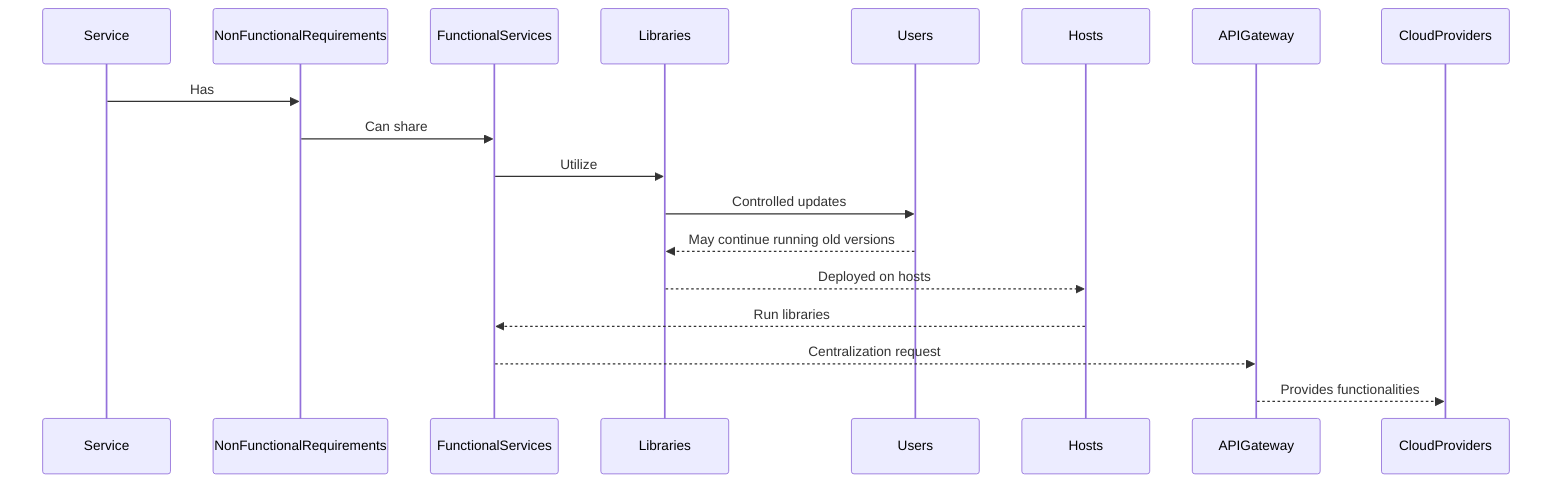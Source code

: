 sequenceDiagram
    participant Service
    participant NonFunctionalRequirements
    participant FunctionalServices
    participant Libraries
    participant Users
    participant Hosts
    participant APIGateway
    participant CloudProviders

    Service->>NonFunctionalRequirements: Has
    NonFunctionalRequirements->>FunctionalServices: Can share
    FunctionalServices->>Libraries: Utilize
    Libraries->>Users: Controlled updates
    Users-->>Libraries: May continue running old versions
    Libraries-->>Hosts: Deployed on hosts
    Hosts-->>FunctionalServices: Run libraries
    FunctionalServices-->>APIGateway: Centralization request
    APIGateway-->>CloudProviders: Provides functionalities